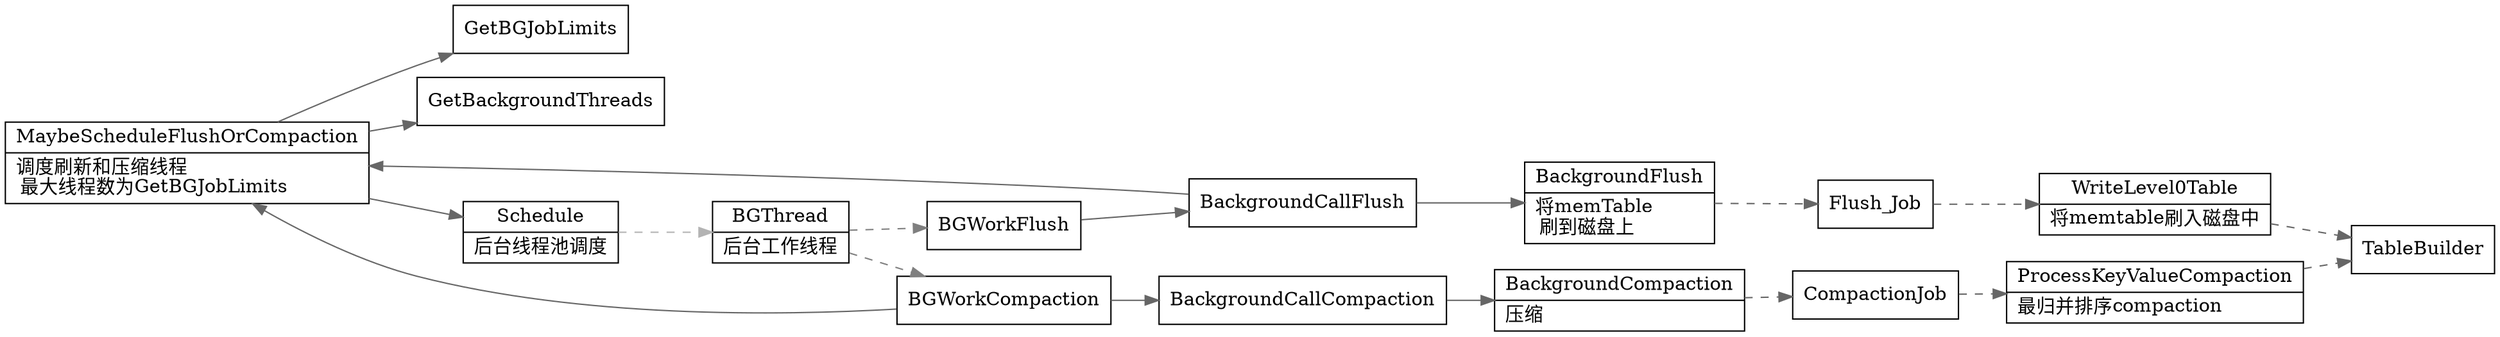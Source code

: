 digraph MaybeScheduleFlushOrCompaction {
  node[shape=box];
  edge[color=gray40];
  newrank=true;
  rankdir=LR;
  MaybeScheduleFlushOrCompaction[shape="record";
    label="{{
      MaybeScheduleFlushOrCompaction|
      调度刷新和压缩线程\l
      最大线程数为GetBGJobLimits\l
    }}";
  ];
  MaybeScheduleFlushOrCompaction -> {
    GetBGJobLimits;
    GetBackgroundThreads;
    Schedule;
  }
  Schedule[shape="record";
    label="{{
      Schedule|
      后台线程池调度
    }}";
  ];
  BGThread[shape="record";
    label="{{
      BGThread|
      后台工作线程
    }}";
  ];
  Schedule -> BGThread[style=dashed;color=gray70];

  BGThread -> {
    BGWorkFlush;
    BGWorkCompaction;
  }[style=dashed;color=gray50];

  BGWorkFlush -> {
    BackgroundCallFlush;
  }

  BackgroundCallFlush -> {
    BackgroundFlush;
    MaybeScheduleFlushOrCompaction;
  }
  BackgroundFlush[shape="record";
    label="{{
      BackgroundFlush|
      将memTable\l 
      刷到磁盘上\l
    }}";
  ];
  BackgroundFlush -> Flush_Job -> WriteLevel0Table -> TableBuilder[style=dashed;color=gray40];

  WriteLevel0Table[shape="record";
    label="{{
      WriteLevel0Table|
      将memtable刷入磁盘中
    }}";
  ];


  BGWorkCompaction -> {
    BackgroundCallCompaction;
    MaybeScheduleFlushOrCompaction;
  }
  BackgroundCallCompaction -> {
    BackgroundCompaction;
  }
  BackgroundCompaction[shape="record";
    label="{{
      BackgroundCompaction|
      压缩\l
    }}";
  ];
  BackgroundCompaction -> CompactionJob -> ProcessKeyValueCompaction -> TableBuilder[style=dashed;color=gray40];
  ProcessKeyValueCompaction[shape="record";
    label="{{
      ProcessKeyValueCompaction|
      最归并排序compaction\l
    }}";
  ];
}
